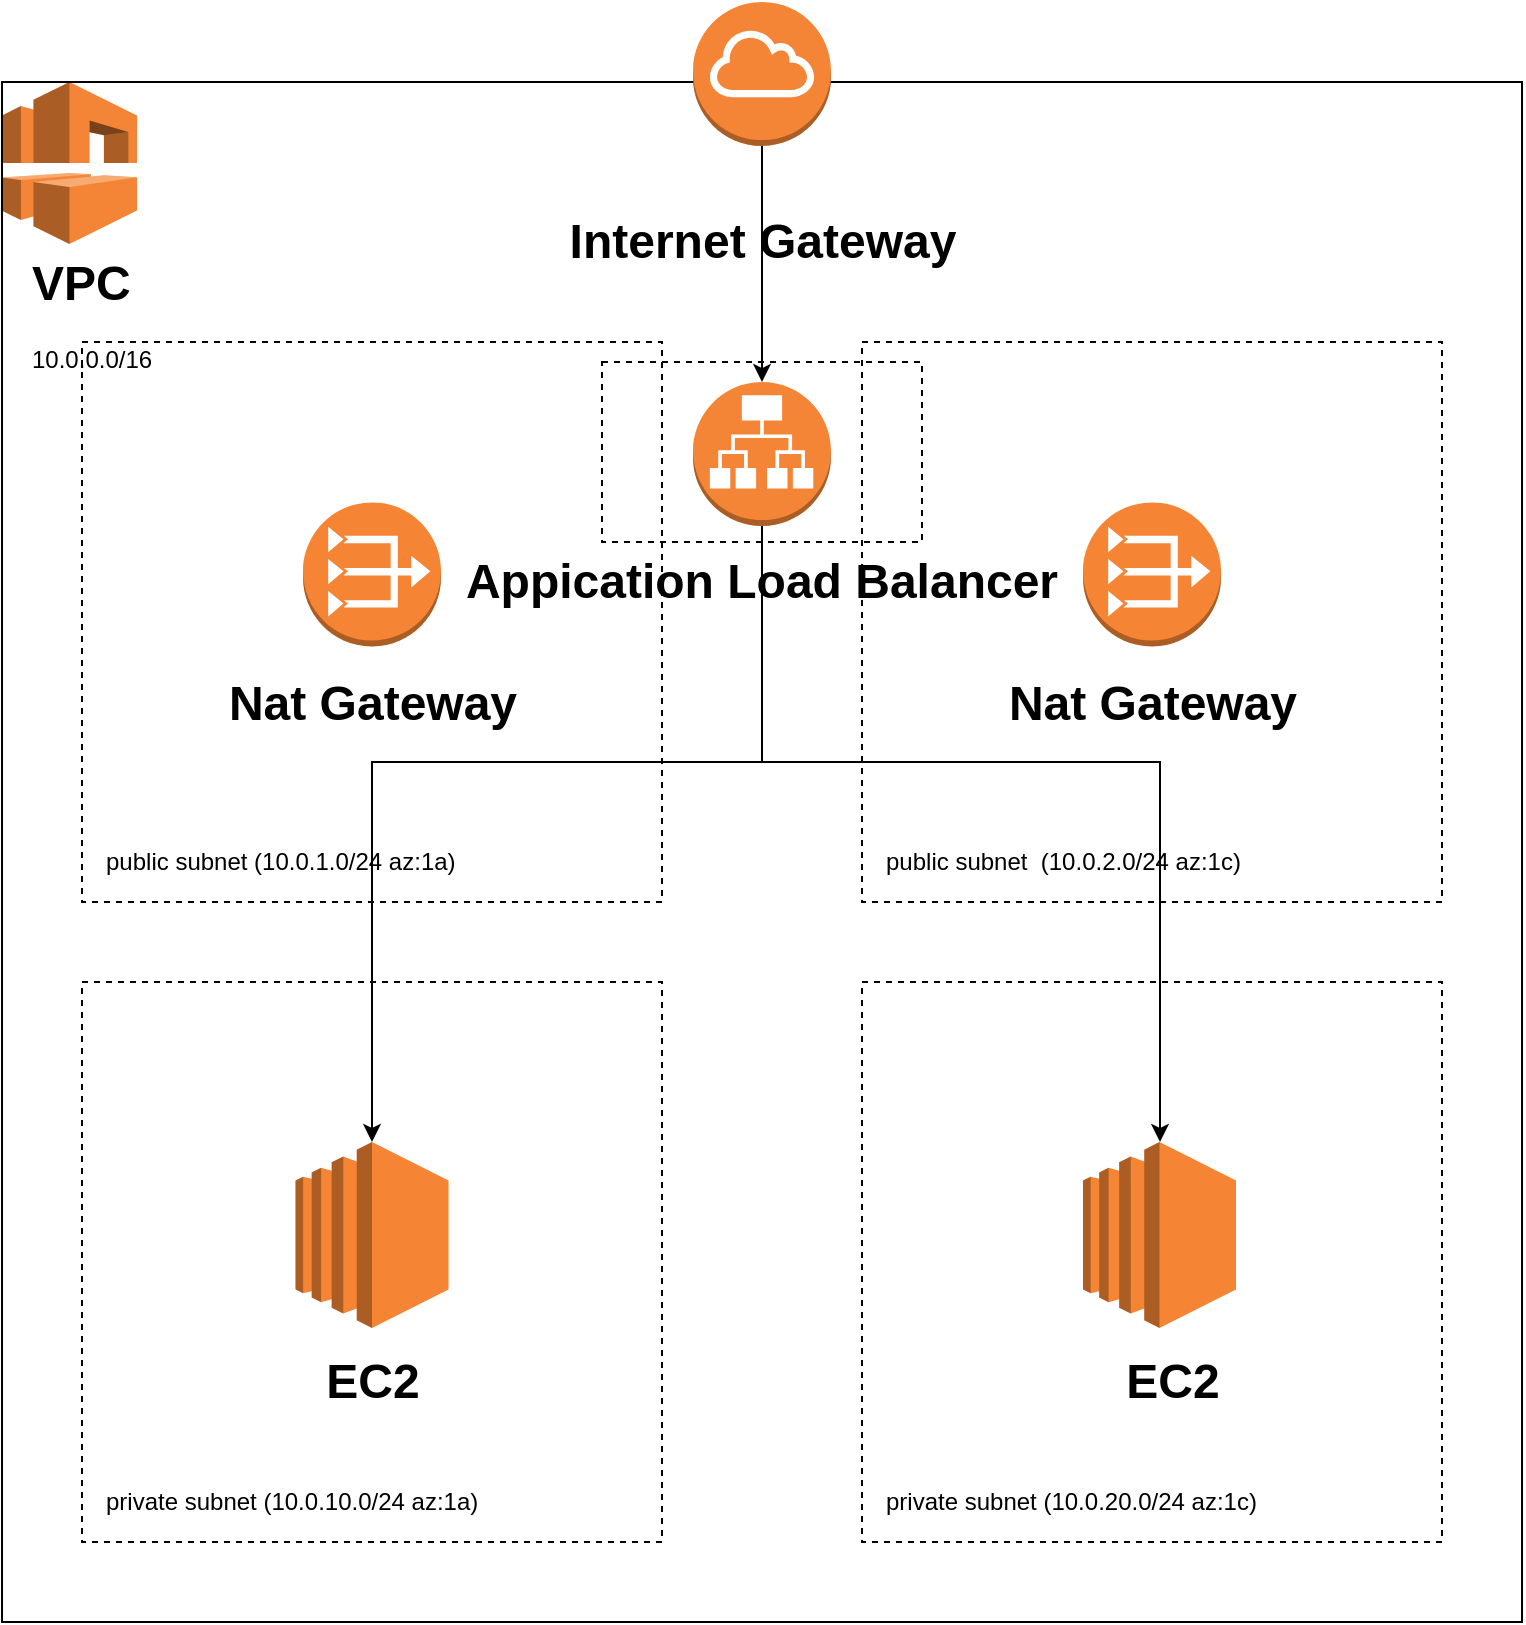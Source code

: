 <mxfile version="13.0.3" type="device"><diagram id="DpFGVzzAilo9sMrhpFQr" name="Page-1"><mxGraphModel dx="1106" dy="860" grid="1" gridSize="10" guides="1" tooltips="1" connect="1" arrows="1" fold="1" page="1" pageScale="1" pageWidth="827" pageHeight="1169" math="0" shadow="0"><root><mxCell id="0"/><mxCell id="1" parent="0"/><mxCell id="40ow0w0mIrnH8UFgTNeu-3" value="" style="outlineConnect=0;dashed=0;verticalLabelPosition=bottom;verticalAlign=top;align=center;html=1;shape=mxgraph.aws3.vpc;fillColor=#F58536;gradientColor=none;" vertex="1" parent="1"><mxGeometry x="40" y="80" width="67.5" height="81" as="geometry"/></mxCell><mxCell id="40ow0w0mIrnH8UFgTNeu-4" value="" style="rounded=0;whiteSpace=wrap;html=1;fillColor=none;" vertex="1" parent="1"><mxGeometry x="40.01" y="80" width="760" height="770" as="geometry"/></mxCell><mxCell id="40ow0w0mIrnH8UFgTNeu-5" value="" style="rounded=0;whiteSpace=wrap;html=1;fillColor=none;dashed=1;align=left;" vertex="1" parent="1"><mxGeometry x="80" y="210" width="290" height="280" as="geometry"/></mxCell><mxCell id="40ow0w0mIrnH8UFgTNeu-6" value="" style="rounded=0;whiteSpace=wrap;html=1;fillColor=none;dashed=1;" vertex="1" parent="1"><mxGeometry x="470" y="210" width="290" height="280" as="geometry"/></mxCell><mxCell id="40ow0w0mIrnH8UFgTNeu-7" value="" style="rounded=0;whiteSpace=wrap;html=1;fillColor=none;dashed=1;" vertex="1" parent="1"><mxGeometry x="80" y="530" width="290" height="280" as="geometry"/></mxCell><mxCell id="40ow0w0mIrnH8UFgTNeu-8" value="" style="rounded=0;whiteSpace=wrap;html=1;fillColor=none;dashed=1;" vertex="1" parent="1"><mxGeometry x="470" y="530" width="290" height="280" as="geometry"/></mxCell><mxCell id="40ow0w0mIrnH8UFgTNeu-32" style="edgeStyle=orthogonalEdgeStyle;rounded=0;orthogonalLoop=1;jettySize=auto;html=1;exitX=0.5;exitY=1;exitDx=0;exitDy=0;exitPerimeter=0;" edge="1" parent="1" source="40ow0w0mIrnH8UFgTNeu-9" target="40ow0w0mIrnH8UFgTNeu-11"><mxGeometry relative="1" as="geometry"><Array as="points"><mxPoint x="420" y="420"/><mxPoint x="225" y="420"/></Array></mxGeometry></mxCell><mxCell id="40ow0w0mIrnH8UFgTNeu-9" value="" style="outlineConnect=0;dashed=0;verticalLabelPosition=bottom;verticalAlign=top;align=center;html=1;shape=mxgraph.aws3.application_load_balancer;fillColor=#F58536;gradientColor=none;" vertex="1" parent="1"><mxGeometry x="385.5" y="230" width="69" height="72" as="geometry"/></mxCell><mxCell id="40ow0w0mIrnH8UFgTNeu-30" style="edgeStyle=orthogonalEdgeStyle;rounded=0;orthogonalLoop=1;jettySize=auto;html=1;exitX=0.5;exitY=1;exitDx=0;exitDy=0;exitPerimeter=0;entryX=0.5;entryY=0;entryDx=0;entryDy=0;entryPerimeter=0;" edge="1" parent="1" source="40ow0w0mIrnH8UFgTNeu-10" target="40ow0w0mIrnH8UFgTNeu-9"><mxGeometry relative="1" as="geometry"/></mxCell><mxCell id="40ow0w0mIrnH8UFgTNeu-10" value="" style="outlineConnect=0;dashed=0;verticalLabelPosition=bottom;verticalAlign=top;align=center;html=1;shape=mxgraph.aws3.internet_gateway;fillColor=#F58536;gradientColor=none;" vertex="1" parent="1"><mxGeometry x="385.51" y="40" width="69" height="72" as="geometry"/></mxCell><mxCell id="40ow0w0mIrnH8UFgTNeu-11" value="" style="outlineConnect=0;dashed=0;verticalLabelPosition=bottom;verticalAlign=top;align=center;html=1;shape=mxgraph.aws3.ec2;fillColor=#F58534;gradientColor=none;" vertex="1" parent="1"><mxGeometry x="186.76" y="610" width="76.5" height="93" as="geometry"/></mxCell><mxCell id="40ow0w0mIrnH8UFgTNeu-13" value="" style="outlineConnect=0;dashed=0;verticalLabelPosition=bottom;verticalAlign=top;align=center;html=1;shape=mxgraph.aws3.ec2;fillColor=#F58534;gradientColor=none;" vertex="1" parent="1"><mxGeometry x="580.51" y="610" width="76.5" height="93" as="geometry"/></mxCell><mxCell id="40ow0w0mIrnH8UFgTNeu-14" value="" style="outlineConnect=0;dashed=0;verticalLabelPosition=bottom;verticalAlign=top;align=center;html=1;shape=mxgraph.aws3.vpc_nat_gateway;fillColor=#F58534;gradientColor=none;" vertex="1" parent="1"><mxGeometry x="190.51" y="290.25" width="69" height="72" as="geometry"/></mxCell><mxCell id="40ow0w0mIrnH8UFgTNeu-15" value="" style="outlineConnect=0;dashed=0;verticalLabelPosition=bottom;verticalAlign=top;align=center;html=1;shape=mxgraph.aws3.vpc_nat_gateway;fillColor=#F58534;gradientColor=none;" vertex="1" parent="1"><mxGeometry x="580.51" y="290.25" width="69" height="72" as="geometry"/></mxCell><mxCell id="40ow0w0mIrnH8UFgTNeu-16" value="&lt;h1&gt;VPC&amp;nbsp;&lt;/h1&gt;&lt;div&gt;10.0.0.0/16&lt;/div&gt;" style="text;html=1;strokeColor=none;fillColor=none;spacing=5;spacingTop=-20;whiteSpace=wrap;overflow=hidden;rounded=0;" vertex="1" parent="1"><mxGeometry x="50" y="161" width="190" height="70" as="geometry"/></mxCell><mxCell id="40ow0w0mIrnH8UFgTNeu-20" value="&lt;h1&gt;Internet Gateway&lt;/h1&gt;" style="text;html=1;strokeColor=none;fillColor=none;spacing=5;spacingTop=-20;whiteSpace=wrap;overflow=hidden;rounded=0;align=center;" vertex="1" parent="1"><mxGeometry x="309.76" y="140" width="220.5" height="39" as="geometry"/></mxCell><mxCell id="40ow0w0mIrnH8UFgTNeu-23" value="&lt;h1&gt;Nat Gateway&lt;/h1&gt;" style="text;html=1;strokeColor=none;fillColor=none;spacing=5;spacingTop=-20;whiteSpace=wrap;overflow=hidden;rounded=0;align=center;" vertex="1" parent="1"><mxGeometry x="114.76" y="370.75" width="220.5" height="39" as="geometry"/></mxCell><mxCell id="40ow0w0mIrnH8UFgTNeu-24" value="&lt;h1&gt;Nat Gateway&lt;/h1&gt;" style="text;html=1;strokeColor=none;fillColor=none;spacing=5;spacingTop=-20;whiteSpace=wrap;overflow=hidden;rounded=0;align=center;" vertex="1" parent="1"><mxGeometry x="504.76" y="370.75" width="220.5" height="39" as="geometry"/></mxCell><mxCell id="40ow0w0mIrnH8UFgTNeu-25" value="&lt;h1&gt;Appication Load Balancer&lt;/h1&gt;" style="text;html=1;strokeColor=none;fillColor=none;spacing=5;spacingTop=-20;whiteSpace=wrap;overflow=hidden;rounded=0;align=center;" vertex="1" parent="1"><mxGeometry x="254.88" y="310" width="330.25" height="39" as="geometry"/></mxCell><mxCell id="40ow0w0mIrnH8UFgTNeu-26" value="&lt;h1&gt;EC2&lt;/h1&gt;" style="text;html=1;strokeColor=none;fillColor=none;spacing=5;spacingTop=-20;whiteSpace=wrap;overflow=hidden;rounded=0;align=center;" vertex="1" parent="1"><mxGeometry x="114.76" y="710" width="220.5" height="39" as="geometry"/></mxCell><mxCell id="40ow0w0mIrnH8UFgTNeu-28" value="&lt;h1&gt;EC2&lt;/h1&gt;" style="text;html=1;strokeColor=none;fillColor=none;spacing=5;spacingTop=-20;whiteSpace=wrap;overflow=hidden;rounded=0;align=center;" vertex="1" parent="1"><mxGeometry x="514.76" y="710" width="220.5" height="39" as="geometry"/></mxCell><mxCell id="40ow0w0mIrnH8UFgTNeu-31" value="" style="rounded=0;whiteSpace=wrap;html=1;fillColor=none;dashed=1;" vertex="1" parent="1"><mxGeometry x="340" y="220" width="160" height="90" as="geometry"/></mxCell><mxCell id="40ow0w0mIrnH8UFgTNeu-33" style="edgeStyle=orthogonalEdgeStyle;rounded=0;orthogonalLoop=1;jettySize=auto;html=1;exitX=0.5;exitY=1;exitDx=0;exitDy=0;exitPerimeter=0;" edge="1" parent="1" source="40ow0w0mIrnH8UFgTNeu-9" target="40ow0w0mIrnH8UFgTNeu-13"><mxGeometry relative="1" as="geometry"><mxPoint x="430" y="312" as="sourcePoint"/><mxPoint x="235.1" y="620" as="targetPoint"/><Array as="points"><mxPoint x="420" y="420"/><mxPoint x="619" y="420"/></Array></mxGeometry></mxCell><mxCell id="40ow0w0mIrnH8UFgTNeu-35" value="public subnet (10.0.1.0/24 az:1a)" style="text;html=1;strokeColor=none;fillColor=none;align=left;verticalAlign=middle;whiteSpace=wrap;rounded=0;dashed=1;" vertex="1" parent="1"><mxGeometry x="90" y="460" width="190" height="20" as="geometry"/></mxCell><mxCell id="40ow0w0mIrnH8UFgTNeu-36" value="private subnet (10.0.10.0/24 az:1a)" style="text;html=1;strokeColor=none;fillColor=none;align=left;verticalAlign=middle;whiteSpace=wrap;rounded=0;dashed=1;" vertex="1" parent="1"><mxGeometry x="90" y="780" width="190" height="20" as="geometry"/></mxCell><mxCell id="40ow0w0mIrnH8UFgTNeu-37" value="public subnet&amp;nbsp;&amp;nbsp;(10.0.2.0/24 az:1c)" style="text;html=1;strokeColor=none;fillColor=none;align=left;verticalAlign=middle;whiteSpace=wrap;rounded=0;dashed=1;" vertex="1" parent="1"><mxGeometry x="480" y="460" width="190" height="20" as="geometry"/></mxCell><mxCell id="40ow0w0mIrnH8UFgTNeu-38" value="private subnet (10.0.20.0/24 az:1c)" style="text;html=1;strokeColor=none;fillColor=none;align=left;verticalAlign=middle;whiteSpace=wrap;rounded=0;dashed=1;" vertex="1" parent="1"><mxGeometry x="480" y="780" width="200" height="20" as="geometry"/></mxCell></root></mxGraphModel></diagram></mxfile>